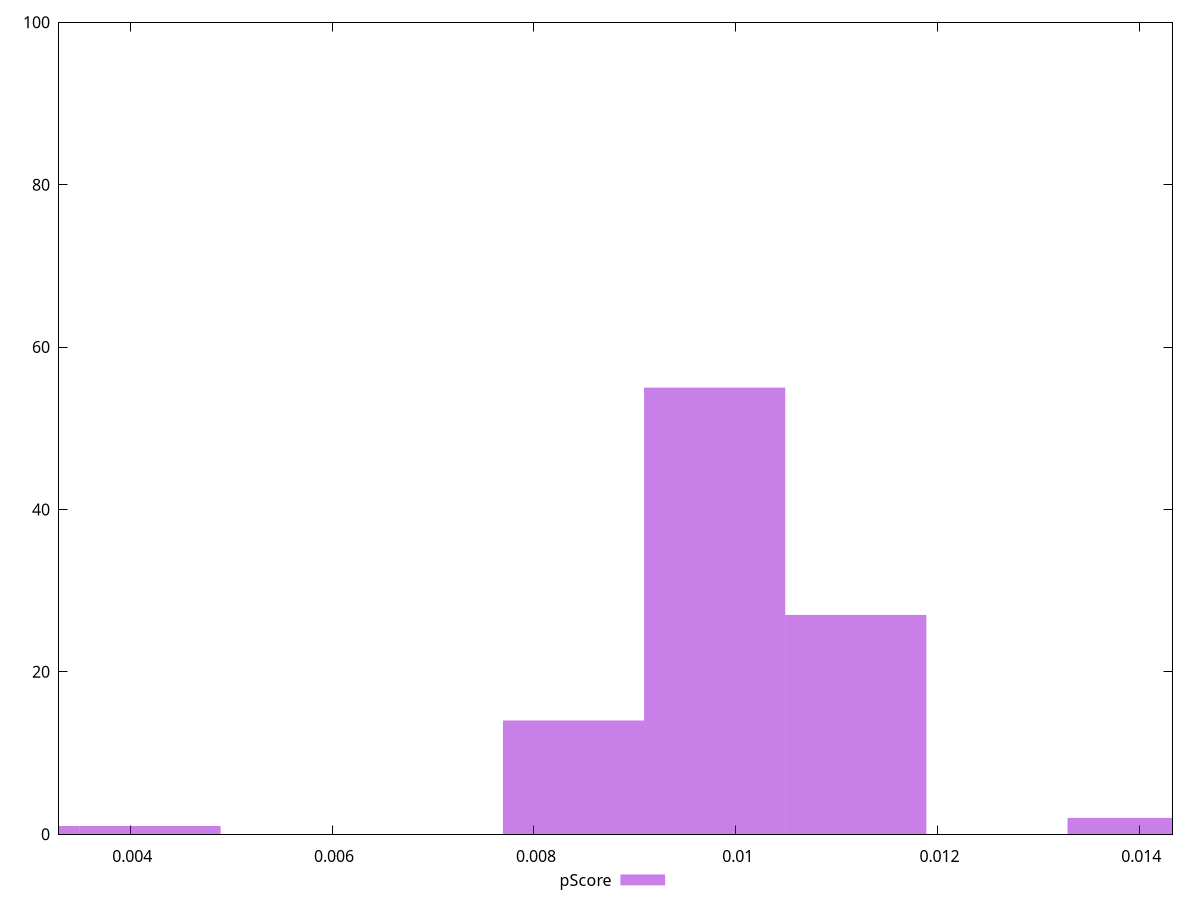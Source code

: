 reset

$pScore <<EOF
0.009791211706156464 55
0.0027974890589018467 1
0.00839246717670554 14
0.011189956235607387 27
0.013987445294509234 2
0.00419623358835277 1
EOF

set key outside below
set boxwidth 0.0013987445294509234
set xrange [0.003294201340738989:0.01432840218480913]
set yrange [0:100]
set trange [0:100]
set style fill transparent solid 0.5 noborder
set terminal svg size 640, 490 enhanced background rgb 'white'
set output "reprap/cumulative-layout-shift/samples/pages+cached+noexternal+nomedia/pScore/histogram.svg"

plot $pScore title "pScore" with boxes

reset
